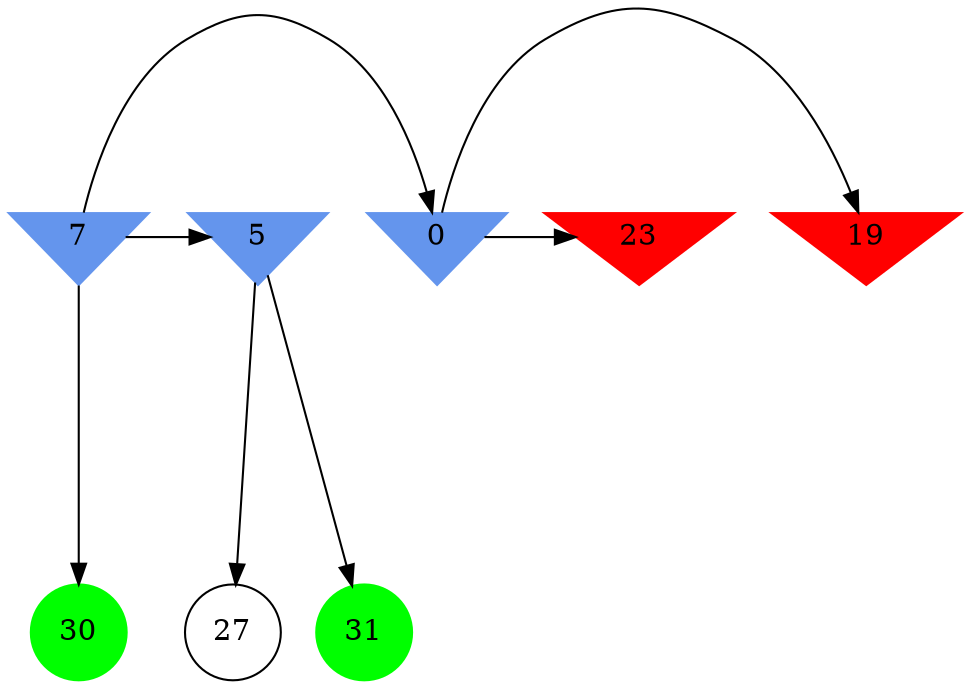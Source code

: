 digraph brain {
	ranksep=2.0;
	0 [shape=invtriangle,style=filled,color=cornflowerblue];
	5 [shape=invtriangle,style=filled,color=cornflowerblue];
	7 [shape=invtriangle,style=filled,color=cornflowerblue];
	19 [shape=invtriangle,style=filled,color=red];
	23 [shape=invtriangle,style=filled,color=red];
	27 [shape=circle,color=black];
	30 [shape=circle,style=filled,color=green];
	31 [shape=circle,style=filled,color=green];
	0	->	19;
	0	->	23;
	7	->	30;
	7	->	0;
	7	->	5;
	5	->	31;
	5	->	27;
	{ rank=same; 0; 5; 7; 19; 23; }
	{ rank=same; 27; }
	{ rank=same; 30; 31; }
}
